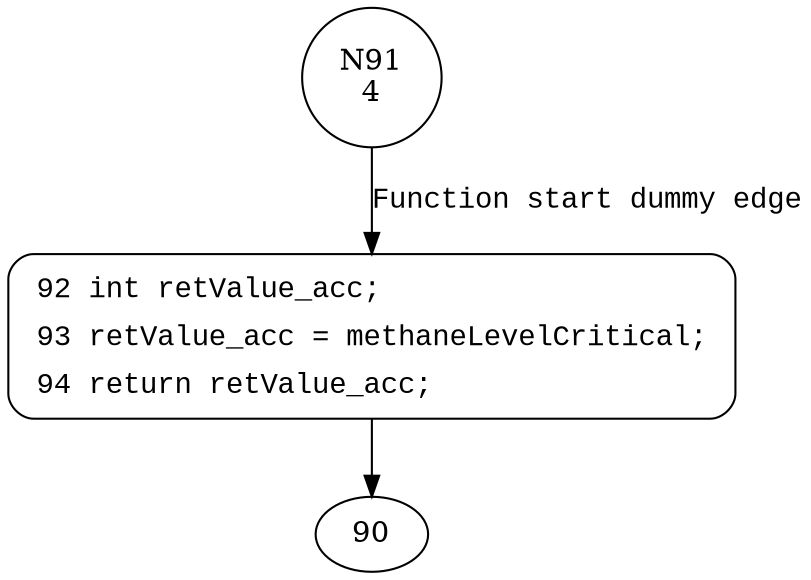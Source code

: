 digraph isMethaneLevelCritical {
91 [shape="circle" label="N91\n4"]
92 [shape="circle" label="N92\n3"]
92 [style="filled,bold" penwidth="1" fillcolor="white" fontname="Courier New" shape="Mrecord" label=<<table border="0" cellborder="0" cellpadding="3" bgcolor="white"><tr><td align="right">92</td><td align="left">int retValue_acc;</td></tr><tr><td align="right">93</td><td align="left">retValue_acc = methaneLevelCritical;</td></tr><tr><td align="right">94</td><td align="left">return retValue_acc;</td></tr></table>>]
92 -> 90[label=""]
91 -> 92 [label="Function start dummy edge" fontname="Courier New"]
}